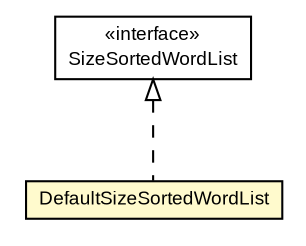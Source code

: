 #!/usr/local/bin/dot
#
# Class diagram 
# Generated by UmlGraph version 4.6 (http://www.spinellis.gr/sw/umlgraph)
#

digraph G {
	edge [fontname="arial",fontsize=10,labelfontname="arial",labelfontsize=10];
	node [fontname="arial",fontsize=10,shape=plaintext];
	// com.octo.captcha.component.word.SizeSortedWordList
	c11908 [label=<<table border="0" cellborder="1" cellspacing="0" cellpadding="2" port="p" href="./SizeSortedWordList.html">
		<tr><td><table border="0" cellspacing="0" cellpadding="1">
			<tr><td> &laquo;interface&raquo; </td></tr>
			<tr><td> SizeSortedWordList </td></tr>
		</table></td></tr>
		</table>>, fontname="arial", fontcolor="black", fontsize=9.0];
	// com.octo.captcha.component.word.DefaultSizeSortedWordList
	c11911 [label=<<table border="0" cellborder="1" cellspacing="0" cellpadding="2" port="p" bgcolor="lemonChiffon" href="./DefaultSizeSortedWordList.html">
		<tr><td><table border="0" cellspacing="0" cellpadding="1">
			<tr><td> DefaultSizeSortedWordList </td></tr>
		</table></td></tr>
		</table>>, fontname="arial", fontcolor="black", fontsize=9.0];
	//com.octo.captcha.component.word.DefaultSizeSortedWordList implements com.octo.captcha.component.word.SizeSortedWordList
	c11908:p -> c11911:p [dir=back,arrowtail=empty,style=dashed];
}

